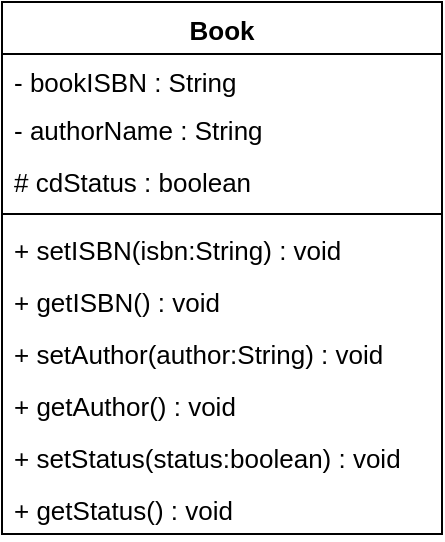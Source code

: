 <mxfile version="13.8.1" type="github">
  <diagram id="C5RBs43oDa-KdzZeNtuy" name="Page-1">
    <mxGraphModel dx="269" dy="547" grid="1" gridSize="10" guides="1" tooltips="1" connect="1" arrows="1" fold="1" page="1" pageScale="1" pageWidth="827" pageHeight="1169" math="0" shadow="0">
      <root>
        <mxCell id="WIyWlLk6GJQsqaUBKTNV-0" />
        <mxCell id="WIyWlLk6GJQsqaUBKTNV-1" parent="WIyWlLk6GJQsqaUBKTNV-0" />
        <mxCell id="qBjuy66R1DHG4DihCvWH-0" value="Book" style="swimlane;fontStyle=1;align=center;verticalAlign=top;childLayout=stackLayout;horizontal=1;startSize=26;horizontalStack=0;resizeParent=1;resizeParentMax=0;resizeLast=0;collapsible=1;marginBottom=0;fontSize=13;" parent="WIyWlLk6GJQsqaUBKTNV-1" vertex="1">
          <mxGeometry x="170" y="140" width="220" height="266" as="geometry" />
        </mxCell>
        <mxCell id="qBjuy66R1DHG4DihCvWH-1" value="- bookISBN : String" style="text;strokeColor=none;fillColor=none;align=left;verticalAlign=top;spacingLeft=4;spacingRight=4;overflow=hidden;rotatable=0;points=[[0,0.5],[1,0.5]];portConstraint=eastwest;fontSize=13;" parent="qBjuy66R1DHG4DihCvWH-0" vertex="1">
          <mxGeometry y="26" width="220" height="24" as="geometry" />
        </mxCell>
        <mxCell id="qBjuy66R1DHG4DihCvWH-4" value="- authorName : String" style="text;strokeColor=none;fillColor=none;align=left;verticalAlign=top;spacingLeft=4;spacingRight=4;overflow=hidden;rotatable=0;points=[[0,0.5],[1,0.5]];portConstraint=eastwest;fontSize=13;" parent="qBjuy66R1DHG4DihCvWH-0" vertex="1">
          <mxGeometry y="50" width="220" height="26" as="geometry" />
        </mxCell>
        <mxCell id="qBjuy66R1DHG4DihCvWH-5" value="# cdStatus : boolean" style="text;strokeColor=none;fillColor=none;align=left;verticalAlign=top;spacingLeft=4;spacingRight=4;overflow=hidden;rotatable=0;points=[[0,0.5],[1,0.5]];portConstraint=eastwest;fontSize=13;" parent="qBjuy66R1DHG4DihCvWH-0" vertex="1">
          <mxGeometry y="76" width="220" height="26" as="geometry" />
        </mxCell>
        <mxCell id="qBjuy66R1DHG4DihCvWH-2" value="" style="line;strokeWidth=1;fillColor=none;align=left;verticalAlign=middle;spacingTop=-1;spacingLeft=3;spacingRight=3;rotatable=0;labelPosition=right;points=[];portConstraint=eastwest;fontSize=13;" parent="qBjuy66R1DHG4DihCvWH-0" vertex="1">
          <mxGeometry y="102" width="220" height="8" as="geometry" />
        </mxCell>
        <mxCell id="qBjuy66R1DHG4DihCvWH-3" value="+ setISBN(isbn:String) : void" style="text;strokeColor=none;fillColor=none;align=left;verticalAlign=top;spacingLeft=4;spacingRight=4;overflow=hidden;rotatable=0;points=[[0,0.5],[1,0.5]];portConstraint=eastwest;fontSize=13;" parent="qBjuy66R1DHG4DihCvWH-0" vertex="1">
          <mxGeometry y="110" width="220" height="26" as="geometry" />
        </mxCell>
        <mxCell id="qBjuy66R1DHG4DihCvWH-6" value="+ getISBN() : void" style="text;strokeColor=none;fillColor=none;align=left;verticalAlign=top;spacingLeft=4;spacingRight=4;overflow=hidden;rotatable=0;points=[[0,0.5],[1,0.5]];portConstraint=eastwest;fontSize=13;" parent="qBjuy66R1DHG4DihCvWH-0" vertex="1">
          <mxGeometry y="136" width="220" height="26" as="geometry" />
        </mxCell>
        <mxCell id="9f4moXlBT10zGlU4-O2i-0" value="+ setAuthor(author:String) : void" style="text;strokeColor=none;fillColor=none;align=left;verticalAlign=top;spacingLeft=4;spacingRight=4;overflow=hidden;rotatable=0;points=[[0,0.5],[1,0.5]];portConstraint=eastwest;fontSize=13;" parent="qBjuy66R1DHG4DihCvWH-0" vertex="1">
          <mxGeometry y="162" width="220" height="26" as="geometry" />
        </mxCell>
        <mxCell id="9f4moXlBT10zGlU4-O2i-1" value="+ getAuthor() : void" style="text;strokeColor=none;fillColor=none;align=left;verticalAlign=top;spacingLeft=4;spacingRight=4;overflow=hidden;rotatable=0;points=[[0,0.5],[1,0.5]];portConstraint=eastwest;fontSize=13;" parent="qBjuy66R1DHG4DihCvWH-0" vertex="1">
          <mxGeometry y="188" width="220" height="26" as="geometry" />
        </mxCell>
        <mxCell id="9f4moXlBT10zGlU4-O2i-2" value="+ setStatus(status:boolean) : void" style="text;strokeColor=none;fillColor=none;align=left;verticalAlign=top;spacingLeft=4;spacingRight=4;overflow=hidden;rotatable=0;points=[[0,0.5],[1,0.5]];portConstraint=eastwest;fontSize=13;" parent="qBjuy66R1DHG4DihCvWH-0" vertex="1">
          <mxGeometry y="214" width="220" height="26" as="geometry" />
        </mxCell>
        <mxCell id="9f4moXlBT10zGlU4-O2i-3" value="+ getStatus() : void" style="text;strokeColor=none;fillColor=none;align=left;verticalAlign=top;spacingLeft=4;spacingRight=4;overflow=hidden;rotatable=0;points=[[0,0.5],[1,0.5]];portConstraint=eastwest;fontSize=13;" parent="qBjuy66R1DHG4DihCvWH-0" vertex="1">
          <mxGeometry y="240" width="220" height="26" as="geometry" />
        </mxCell>
      </root>
    </mxGraphModel>
  </diagram>
</mxfile>
